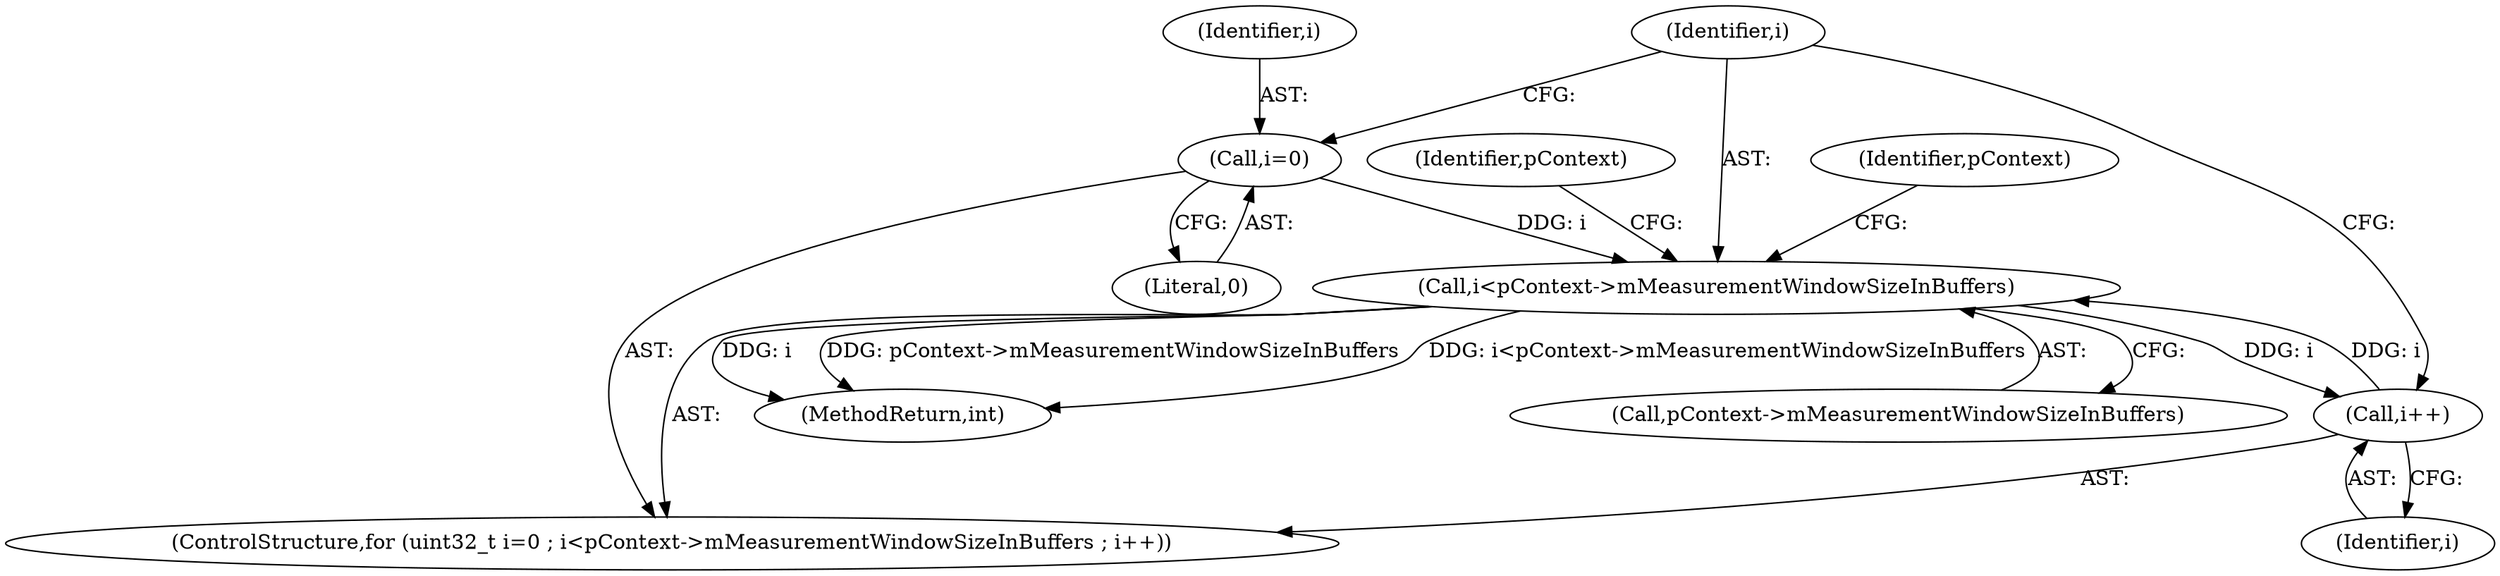 digraph "0_Android_aeea52da00d210587fb3ed895de3d5f2e0264c88_11@pointer" {
"1000848" [label="(Call,i<pContext->mMeasurementWindowSizeInBuffers)"];
"1000845" [label="(Call,i=0)"];
"1000853" [label="(Call,i++)"];
"1000848" [label="(Call,i<pContext->mMeasurementWindowSizeInBuffers)"];
"1000843" [label="(ControlStructure,for (uint32_t i=0 ; i<pContext->mMeasurementWindowSizeInBuffers ; i++))"];
"1000885" [label="(Identifier,pContext)"];
"1001028" [label="(MethodReturn,int)"];
"1000847" [label="(Literal,0)"];
"1000845" [label="(Call,i=0)"];
"1000853" [label="(Call,i++)"];
"1000849" [label="(Identifier,i)"];
"1000860" [label="(Identifier,pContext)"];
"1000854" [label="(Identifier,i)"];
"1000848" [label="(Call,i<pContext->mMeasurementWindowSizeInBuffers)"];
"1000846" [label="(Identifier,i)"];
"1000850" [label="(Call,pContext->mMeasurementWindowSizeInBuffers)"];
"1000848" -> "1000843"  [label="AST: "];
"1000848" -> "1000850"  [label="CFG: "];
"1000849" -> "1000848"  [label="AST: "];
"1000850" -> "1000848"  [label="AST: "];
"1000860" -> "1000848"  [label="CFG: "];
"1000885" -> "1000848"  [label="CFG: "];
"1000848" -> "1001028"  [label="DDG: i"];
"1000848" -> "1001028"  [label="DDG: pContext->mMeasurementWindowSizeInBuffers"];
"1000848" -> "1001028"  [label="DDG: i<pContext->mMeasurementWindowSizeInBuffers"];
"1000845" -> "1000848"  [label="DDG: i"];
"1000853" -> "1000848"  [label="DDG: i"];
"1000848" -> "1000853"  [label="DDG: i"];
"1000845" -> "1000843"  [label="AST: "];
"1000845" -> "1000847"  [label="CFG: "];
"1000846" -> "1000845"  [label="AST: "];
"1000847" -> "1000845"  [label="AST: "];
"1000849" -> "1000845"  [label="CFG: "];
"1000853" -> "1000843"  [label="AST: "];
"1000853" -> "1000854"  [label="CFG: "];
"1000854" -> "1000853"  [label="AST: "];
"1000849" -> "1000853"  [label="CFG: "];
}
